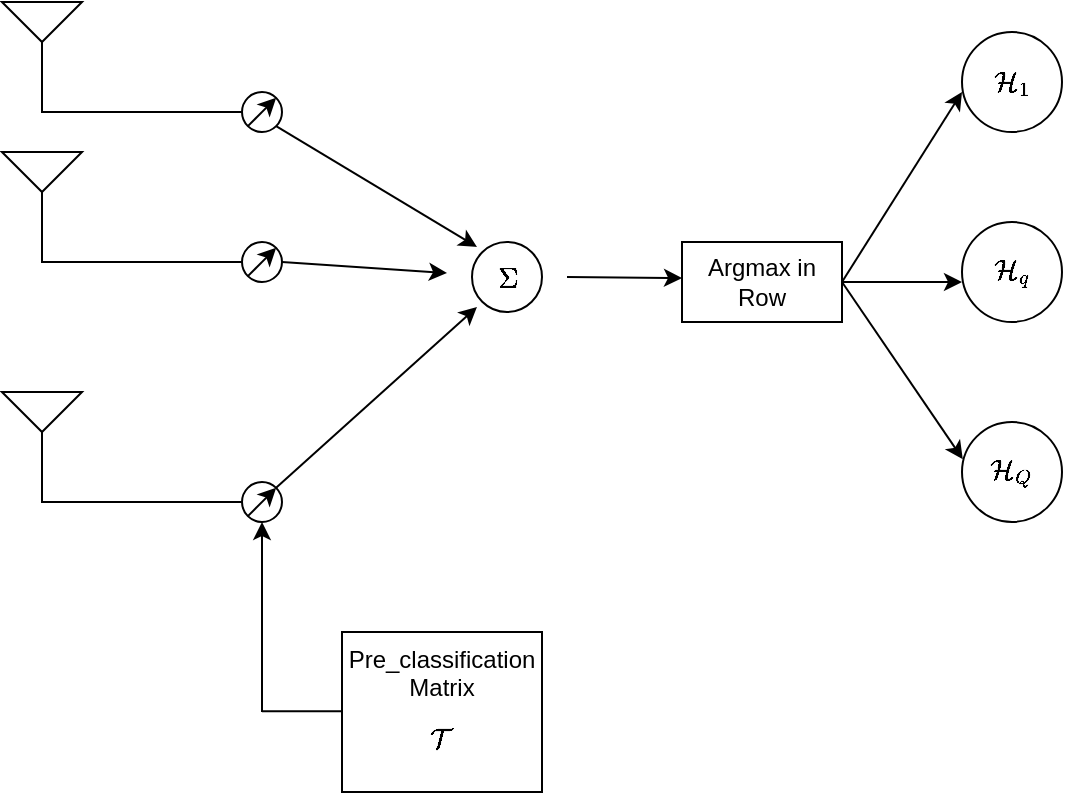 <mxfile version="20.7.4" type="github">
  <diagram name="Page-1" id="c7558073-3199-34d8-9f00-42111426c3f3">
    <mxGraphModel dx="1050" dy="611" grid="1" gridSize="10" guides="1" tooltips="1" connect="1" arrows="1" fold="1" page="1" pageScale="1" pageWidth="3300" pageHeight="4681" background="none" math="1" shadow="0">
      <root>
        <mxCell id="0" />
        <mxCell id="1" parent="0" />
        <mxCell id="pVGklI6mgiraMRyQ4hw1-98" value="" style="triangle;whiteSpace=wrap;html=1;rotation=90;" parent="1" vertex="1">
          <mxGeometry x="330" y="125" width="20" height="40" as="geometry" />
        </mxCell>
        <mxCell id="WY5-UuZOdsSpcmxcLBCM-5" value="" style="ellipse;whiteSpace=wrap;html=1;aspect=fixed;" vertex="1" parent="1">
          <mxGeometry x="440" y="180" width="20" height="20" as="geometry" />
        </mxCell>
        <mxCell id="WY5-UuZOdsSpcmxcLBCM-6" value="" style="endArrow=none;html=1;rounded=0;entryX=1;entryY=0.5;entryDx=0;entryDy=0;" edge="1" parent="1" source="WY5-UuZOdsSpcmxcLBCM-5" target="pVGklI6mgiraMRyQ4hw1-98">
          <mxGeometry width="50" height="50" relative="1" as="geometry">
            <mxPoint x="390" y="340" as="sourcePoint" />
            <mxPoint x="440" y="290" as="targetPoint" />
            <Array as="points">
              <mxPoint x="340" y="190" />
            </Array>
          </mxGeometry>
        </mxCell>
        <mxCell id="WY5-UuZOdsSpcmxcLBCM-8" value="" style="endArrow=classic;html=1;rounded=0;exitX=0;exitY=1;exitDx=0;exitDy=0;entryX=1;entryY=0;entryDx=0;entryDy=0;" edge="1" parent="1" source="WY5-UuZOdsSpcmxcLBCM-5" target="WY5-UuZOdsSpcmxcLBCM-5">
          <mxGeometry width="50" height="50" relative="1" as="geometry">
            <mxPoint x="380" y="280" as="sourcePoint" />
            <mxPoint x="390" y="270" as="targetPoint" />
          </mxGeometry>
        </mxCell>
        <mxCell id="WY5-UuZOdsSpcmxcLBCM-9" value="" style="triangle;whiteSpace=wrap;html=1;rotation=90;" vertex="1" parent="1">
          <mxGeometry x="330" y="200" width="20" height="40" as="geometry" />
        </mxCell>
        <mxCell id="WY5-UuZOdsSpcmxcLBCM-10" value="" style="ellipse;whiteSpace=wrap;html=1;aspect=fixed;" vertex="1" parent="1">
          <mxGeometry x="440" y="255" width="20" height="20" as="geometry" />
        </mxCell>
        <mxCell id="WY5-UuZOdsSpcmxcLBCM-11" value="" style="endArrow=none;html=1;rounded=0;entryX=1;entryY=0.5;entryDx=0;entryDy=0;" edge="1" parent="1" source="WY5-UuZOdsSpcmxcLBCM-10" target="WY5-UuZOdsSpcmxcLBCM-9">
          <mxGeometry width="50" height="50" relative="1" as="geometry">
            <mxPoint x="390" y="415" as="sourcePoint" />
            <mxPoint x="440" y="365" as="targetPoint" />
            <Array as="points">
              <mxPoint x="340" y="265" />
            </Array>
          </mxGeometry>
        </mxCell>
        <mxCell id="WY5-UuZOdsSpcmxcLBCM-12" value="" style="endArrow=classic;html=1;rounded=0;exitX=0;exitY=1;exitDx=0;exitDy=0;entryX=1;entryY=0;entryDx=0;entryDy=0;" edge="1" parent="1" source="WY5-UuZOdsSpcmxcLBCM-10" target="WY5-UuZOdsSpcmxcLBCM-10">
          <mxGeometry width="50" height="50" relative="1" as="geometry">
            <mxPoint x="380" y="355" as="sourcePoint" />
            <mxPoint x="390" y="345" as="targetPoint" />
          </mxGeometry>
        </mxCell>
        <mxCell id="WY5-UuZOdsSpcmxcLBCM-13" value="" style="triangle;whiteSpace=wrap;html=1;rotation=90;" vertex="1" parent="1">
          <mxGeometry x="330" y="320" width="20" height="40" as="geometry" />
        </mxCell>
        <mxCell id="WY5-UuZOdsSpcmxcLBCM-14" value="" style="ellipse;whiteSpace=wrap;html=1;aspect=fixed;" vertex="1" parent="1">
          <mxGeometry x="440" y="375" width="20" height="20" as="geometry" />
        </mxCell>
        <mxCell id="WY5-UuZOdsSpcmxcLBCM-15" value="" style="endArrow=none;html=1;rounded=0;entryX=1;entryY=0.5;entryDx=0;entryDy=0;" edge="1" parent="1" source="WY5-UuZOdsSpcmxcLBCM-14" target="WY5-UuZOdsSpcmxcLBCM-13">
          <mxGeometry width="50" height="50" relative="1" as="geometry">
            <mxPoint x="390" y="535" as="sourcePoint" />
            <mxPoint x="440" y="485" as="targetPoint" />
            <Array as="points">
              <mxPoint x="340" y="385" />
            </Array>
          </mxGeometry>
        </mxCell>
        <mxCell id="WY5-UuZOdsSpcmxcLBCM-16" value="" style="endArrow=classic;html=1;rounded=0;exitX=0;exitY=1;exitDx=0;exitDy=0;entryX=1;entryY=0;entryDx=0;entryDy=0;" edge="1" parent="1" source="WY5-UuZOdsSpcmxcLBCM-14" target="WY5-UuZOdsSpcmxcLBCM-14">
          <mxGeometry width="50" height="50" relative="1" as="geometry">
            <mxPoint x="380" y="475" as="sourcePoint" />
            <mxPoint x="390" y="465" as="targetPoint" />
          </mxGeometry>
        </mxCell>
        <mxCell id="WY5-UuZOdsSpcmxcLBCM-34" value="Pre_classification Matrix&lt;br&gt;$$\mathcal T$$" style="rounded=0;whiteSpace=wrap;html=1;" vertex="1" parent="1">
          <mxGeometry x="490" y="450" width="100" height="80" as="geometry" />
        </mxCell>
        <mxCell id="WY5-UuZOdsSpcmxcLBCM-37" value="" style="endArrow=none;html=1;rounded=0;" edge="1" parent="1">
          <mxGeometry width="50" height="50" relative="1" as="geometry">
            <mxPoint x="490" y="489.66" as="sourcePoint" />
            <mxPoint x="450" y="489.66" as="targetPoint" />
          </mxGeometry>
        </mxCell>
        <mxCell id="WY5-UuZOdsSpcmxcLBCM-38" value="" style="endArrow=classic;html=1;rounded=0;entryX=0.5;entryY=1;entryDx=0;entryDy=0;" edge="1" parent="1" target="WY5-UuZOdsSpcmxcLBCM-14">
          <mxGeometry width="50" height="50" relative="1" as="geometry">
            <mxPoint x="450" y="490" as="sourcePoint" />
            <mxPoint x="620" y="390" as="targetPoint" />
          </mxGeometry>
        </mxCell>
        <mxCell id="WY5-UuZOdsSpcmxcLBCM-39" value="" style="endArrow=classic;html=1;rounded=0;exitX=1;exitY=1;exitDx=0;exitDy=0;entryX=0.25;entryY=0;entryDx=0;entryDy=0;" edge="1" parent="1" source="WY5-UuZOdsSpcmxcLBCM-5" target="WY5-UuZOdsSpcmxcLBCM-45">
          <mxGeometry width="50" height="50" relative="1" as="geometry">
            <mxPoint x="570" y="310" as="sourcePoint" />
            <mxPoint x="560" y="250" as="targetPoint" />
          </mxGeometry>
        </mxCell>
        <mxCell id="WY5-UuZOdsSpcmxcLBCM-41" value="" style="endArrow=classic;html=1;rounded=0;exitX=1;exitY=0;exitDx=0;exitDy=0;entryX=0.25;entryY=1;entryDx=0;entryDy=0;" edge="1" parent="1" source="WY5-UuZOdsSpcmxcLBCM-14" target="WY5-UuZOdsSpcmxcLBCM-45">
          <mxGeometry width="50" height="50" relative="1" as="geometry">
            <mxPoint x="570" y="310" as="sourcePoint" />
            <mxPoint x="550" y="270" as="targetPoint" />
          </mxGeometry>
        </mxCell>
        <mxCell id="WY5-UuZOdsSpcmxcLBCM-43" value="" style="ellipse;whiteSpace=wrap;html=1;aspect=fixed;" vertex="1" parent="1">
          <mxGeometry x="555" y="255" width="35" height="35" as="geometry" />
        </mxCell>
        <mxCell id="WY5-UuZOdsSpcmxcLBCM-45" value="$$ \Sigma&lt;br&gt;$$" style="text;strokeColor=none;align=center;fillColor=none;html=1;verticalAlign=middle;whiteSpace=wrap;rounded=0;" vertex="1" parent="1">
          <mxGeometry x="542.5" y="257.5" width="60" height="30" as="geometry" />
        </mxCell>
        <mxCell id="WY5-UuZOdsSpcmxcLBCM-49" value="" style="endArrow=classic;html=1;rounded=0;exitX=1;exitY=0.5;exitDx=0;exitDy=0;" edge="1" parent="1" source="WY5-UuZOdsSpcmxcLBCM-10" target="WY5-UuZOdsSpcmxcLBCM-45">
          <mxGeometry width="50" height="50" relative="1" as="geometry">
            <mxPoint x="570" y="360" as="sourcePoint" />
            <mxPoint x="620" y="310" as="targetPoint" />
          </mxGeometry>
        </mxCell>
        <mxCell id="WY5-UuZOdsSpcmxcLBCM-51" value="" style="endArrow=classic;html=1;rounded=0;exitX=1;exitY=0.5;exitDx=0;exitDy=0;" edge="1" parent="1" source="WY5-UuZOdsSpcmxcLBCM-45">
          <mxGeometry width="50" height="50" relative="1" as="geometry">
            <mxPoint x="570" y="360" as="sourcePoint" />
            <mxPoint x="660" y="273" as="targetPoint" />
          </mxGeometry>
        </mxCell>
        <mxCell id="WY5-UuZOdsSpcmxcLBCM-52" value="" style="rounded=0;whiteSpace=wrap;html=1;" vertex="1" parent="1">
          <mxGeometry x="660" y="255" width="80" height="40" as="geometry" />
        </mxCell>
        <mxCell id="WY5-UuZOdsSpcmxcLBCM-53" value="Argmax in Row" style="text;strokeColor=none;align=center;fillColor=none;html=1;verticalAlign=middle;whiteSpace=wrap;rounded=0;" vertex="1" parent="1">
          <mxGeometry x="670" y="260" width="60" height="30" as="geometry" />
        </mxCell>
        <mxCell id="WY5-UuZOdsSpcmxcLBCM-59" value="" style="endArrow=classic;html=1;rounded=0;exitX=1;exitY=0.5;exitDx=0;exitDy=0;" edge="1" parent="1" source="WY5-UuZOdsSpcmxcLBCM-52">
          <mxGeometry width="50" height="50" relative="1" as="geometry">
            <mxPoint x="690" y="400" as="sourcePoint" />
            <mxPoint x="800" y="180" as="targetPoint" />
          </mxGeometry>
        </mxCell>
        <mxCell id="WY5-UuZOdsSpcmxcLBCM-60" value="" style="endArrow=classic;html=1;rounded=0;exitX=1;exitY=0.5;exitDx=0;exitDy=0;" edge="1" parent="1" source="WY5-UuZOdsSpcmxcLBCM-52">
          <mxGeometry width="50" height="50" relative="1" as="geometry">
            <mxPoint x="750" y="285" as="sourcePoint" />
            <mxPoint x="800" y="275" as="targetPoint" />
          </mxGeometry>
        </mxCell>
        <mxCell id="WY5-UuZOdsSpcmxcLBCM-61" value="" style="endArrow=classic;html=1;rounded=0;exitX=1;exitY=0.5;exitDx=0;exitDy=0;entryX=0.008;entryY=0.372;entryDx=0;entryDy=0;entryPerimeter=0;" edge="1" parent="1" source="WY5-UuZOdsSpcmxcLBCM-52" target="WY5-UuZOdsSpcmxcLBCM-64">
          <mxGeometry width="50" height="50" relative="1" as="geometry">
            <mxPoint x="750" y="285" as="sourcePoint" />
            <mxPoint x="800" y="350" as="targetPoint" />
          </mxGeometry>
        </mxCell>
        <mxCell id="WY5-UuZOdsSpcmxcLBCM-62" value="$$ \mathcal H _1$$" style="ellipse;whiteSpace=wrap;html=1;aspect=fixed;" vertex="1" parent="1">
          <mxGeometry x="800" y="150" width="50" height="50" as="geometry" />
        </mxCell>
        <mxCell id="WY5-UuZOdsSpcmxcLBCM-63" value="" style="ellipse;whiteSpace=wrap;html=1;aspect=fixed;" vertex="1" parent="1">
          <mxGeometry x="800" y="245" width="50" height="50" as="geometry" />
        </mxCell>
        <mxCell id="WY5-UuZOdsSpcmxcLBCM-64" value="" style="ellipse;whiteSpace=wrap;html=1;aspect=fixed;" vertex="1" parent="1">
          <mxGeometry x="800" y="345" width="50" height="50" as="geometry" />
        </mxCell>
        <mxCell id="WY5-UuZOdsSpcmxcLBCM-65" value="$$ \mathcal H _q$$" style="text;strokeColor=none;align=center;fillColor=none;html=1;verticalAlign=middle;whiteSpace=wrap;rounded=0;" vertex="1" parent="1">
          <mxGeometry x="795" y="255" width="60" height="30" as="geometry" />
        </mxCell>
        <mxCell id="WY5-UuZOdsSpcmxcLBCM-66" value="$$ \mathcal H _Q$$" style="text;strokeColor=none;align=center;fillColor=none;html=1;verticalAlign=middle;whiteSpace=wrap;rounded=0;" vertex="1" parent="1">
          <mxGeometry x="795" y="355" width="60" height="30" as="geometry" />
        </mxCell>
      </root>
    </mxGraphModel>
  </diagram>
</mxfile>
